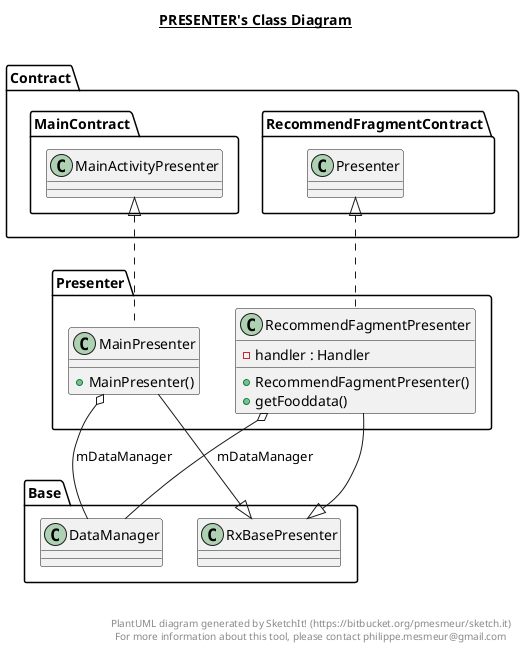 @startuml

title __PRESENTER's Class Diagram__\n

  namespace Presenter {
    class Presenter.MainPresenter {
        + MainPresenter()
    }
  }
  

  namespace Presenter {
    class Presenter.RecommendFagmentPresenter {
        - handler : Handler
        + RecommendFagmentPresenter()
        + getFooddata()
    }
  }
  

  Presenter.MainPresenter .up.|> Contract.MainContract.MainActivityPresenter
  Presenter.MainPresenter -up-|> Base.RxBasePresenter
  Presenter.MainPresenter o-- Base.DataManager : mDataManager
  Presenter.RecommendFagmentPresenter .up.|> Contract.RecommendFragmentContract.Presenter
  Presenter.RecommendFagmentPresenter -up-|> Base.RxBasePresenter
  Presenter.RecommendFagmentPresenter o-- Base.DataManager : mDataManager


right footer


PlantUML diagram generated by SketchIt! (https://bitbucket.org/pmesmeur/sketch.it)
For more information about this tool, please contact philippe.mesmeur@gmail.com
endfooter

@enduml
